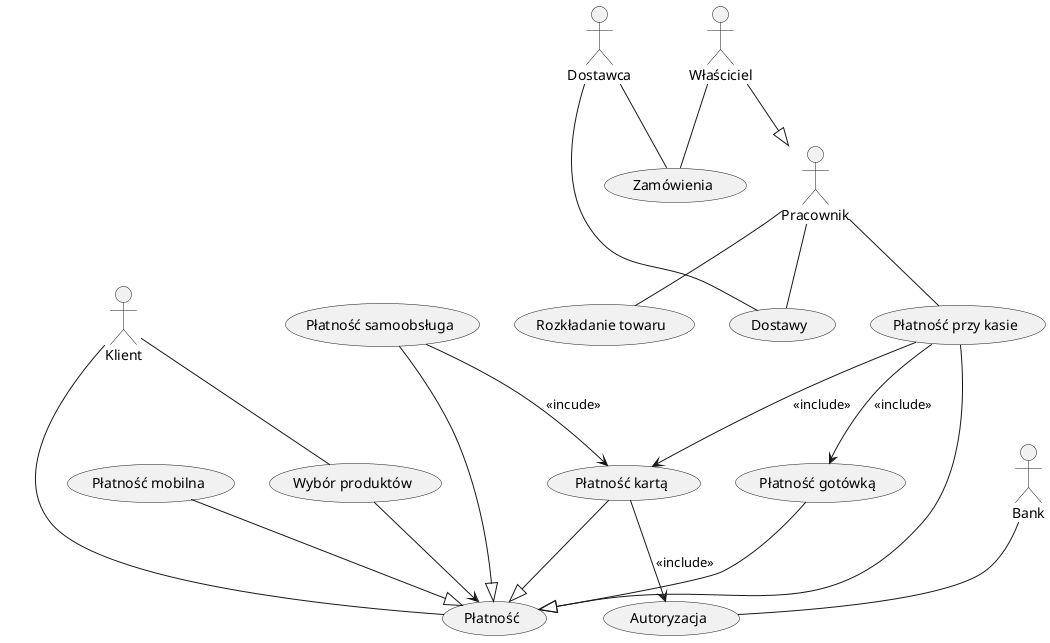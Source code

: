 @startuml
actor Klient
actor Pracownik
actor Właściciel
actor Bank 
actor Dostawca 


usecase (Wybór produktów)
usecase (Płatność)
usecase (Płatność mobilna)
usecase (Płatność przy kasie)
usecase (Płatność samoobsługa)
usecase (Płatność kartą)
usecase (Płatność gotówką)
usecase (Autoryzacja)
usecase (Rozkładanie towaru)
usecase (Dostawy)
usecase (Zamówienia)

Właściciel --|> Pracownik
Dostawca -- (Dostawy)
Pracownik -- (Dostawy)
Pracownik -- (Rozkładanie towaru)
Pracownik -- (Płatność przy kasie)
Klient -- (Płatność)
Klient -- (Wybór produktów)
Bank -- (Autoryzacja)
Dostawca -- (Zamówienia)
Właściciel -- (Zamówienia)

(Płatność kartą) --> (Autoryzacja) : <<include>>
(Płatność przy kasie) --> (Płatność kartą) : <<include>>
(Płatność przy kasie) --> (Płatność gotówką) : <<include>>
(Płatność samoobsługa) --> (Płatność kartą) : <<incude>>
(Płatność kartą) --|> (Płatność)
(Płatność gotówką) --|> (Płatność)
(Płatność przy kasie) --|> (Płatność)
(Płatność samoobsługa) --|> (Płatność)
(Płatność mobilna) --|> (Płatność)
(Wybór produktów) --> (Płatność)
@enduml